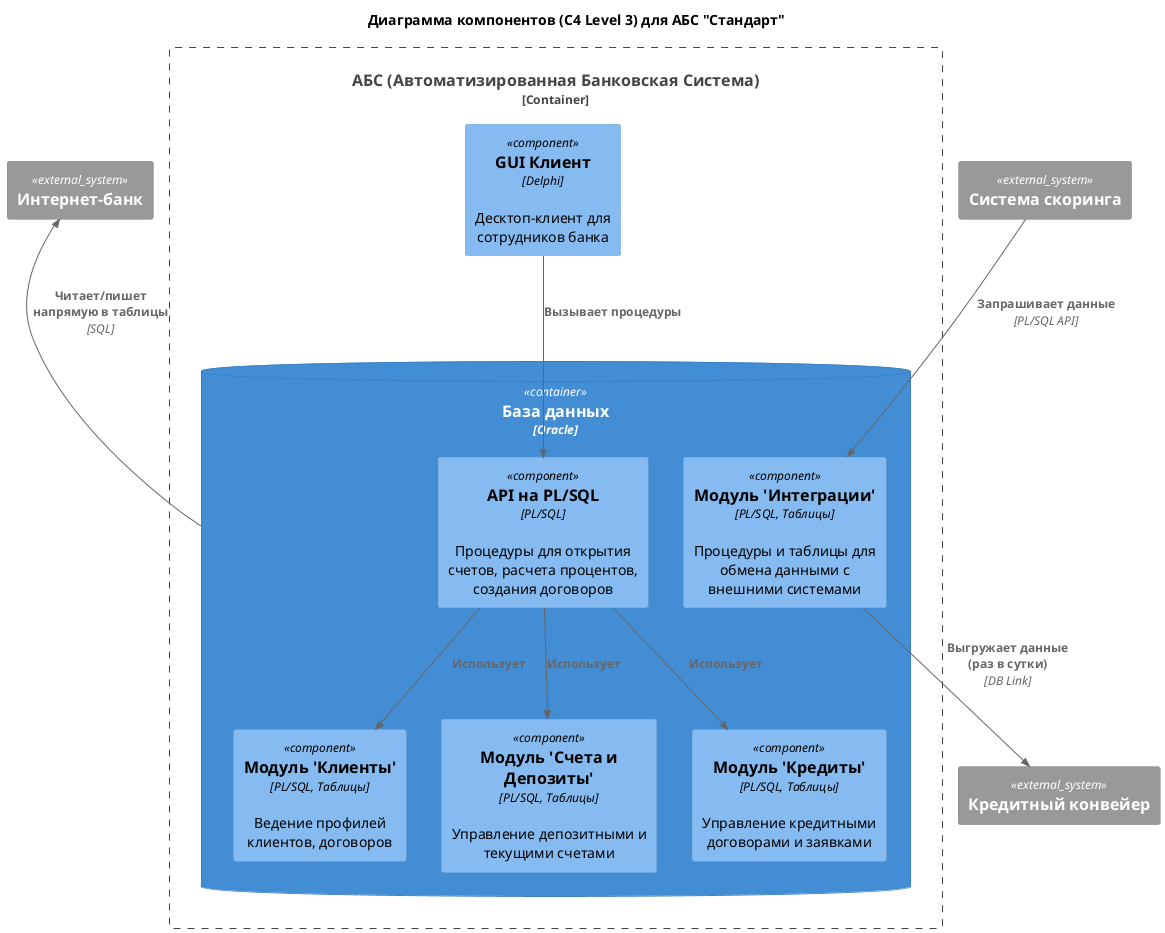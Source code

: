 @startuml
!include <C4/C4_Container>
!include <C4/C4_Component>

title Диаграмма компонентов (C4 Level 3) для АБС "Стандарт"

Container_Boundary(abs, "АБС (Автоматизированная Банковская Система)") {
    Component(gui, "GUI Клиент", "Delphi", "Десктоп-клиент для сотрудников банка")

    ContainerDb(db, "База данных", "Oracle") {
        Component(plsql_api, "API на PL/SQL", "PL/SQL", "Процедуры для открытия счетов, расчета процентов, создания договоров")
        Component(clients, "Модуль 'Клиенты'", "PL/SQL, Таблицы", "Ведение профилей клиентов, договоров")
        Component(deposits, "Модуль 'Счета и Депозиты'", "PL/SQL, Таблицы", "Управление депозитными и текущими счетами")
        Component(credits, "Модуль 'Кредиты'", "PL/SQL, Таблицы", "Управление кредитными договорами и заявками")
        Component(integration, "Модуль 'Интеграции'", "PL/SQL, Таблицы", "Процедуры и таблицы для обмена данными с внешними системами")
    }
}

System_Ext(internet_bank, "Интернет-банк")
System_Ext(credit_conveyor, "Кредитный конвейер")
System_Ext(scoring_system, "Система скоринга")

Rel(gui, plsql_api, "Вызывает процедуры")

Rel(plsql_api, clients, "Использует")
Rel(plsql_api, deposits, "Использует")
Rel(plsql_api, credits, "Использует")

' Отражение проблемных интеграций на уровне компонентов
Rel_Back(internet_bank, db, "Читает/пишет напрямую в таблицы", "SQL")
Rel(integration, credit_conveyor, "Выгружает данные (раз в сутки)", "DB Link")
Rel(scoring_system, integration, "Запрашивает данные", "PL/SQL API")

@enduml